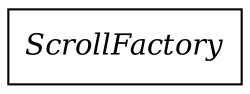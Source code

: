 strict digraph interface_diagram {
  rankdir=LR;
  ScrollFactory[
    label="ScrollFactory",
    URL="ScrollFactory.html",
    tooltip="com.idescn.utils.scroll.ScrollFactory",
    fontname="Times-Italic",
    shape="record"
  ];
}
